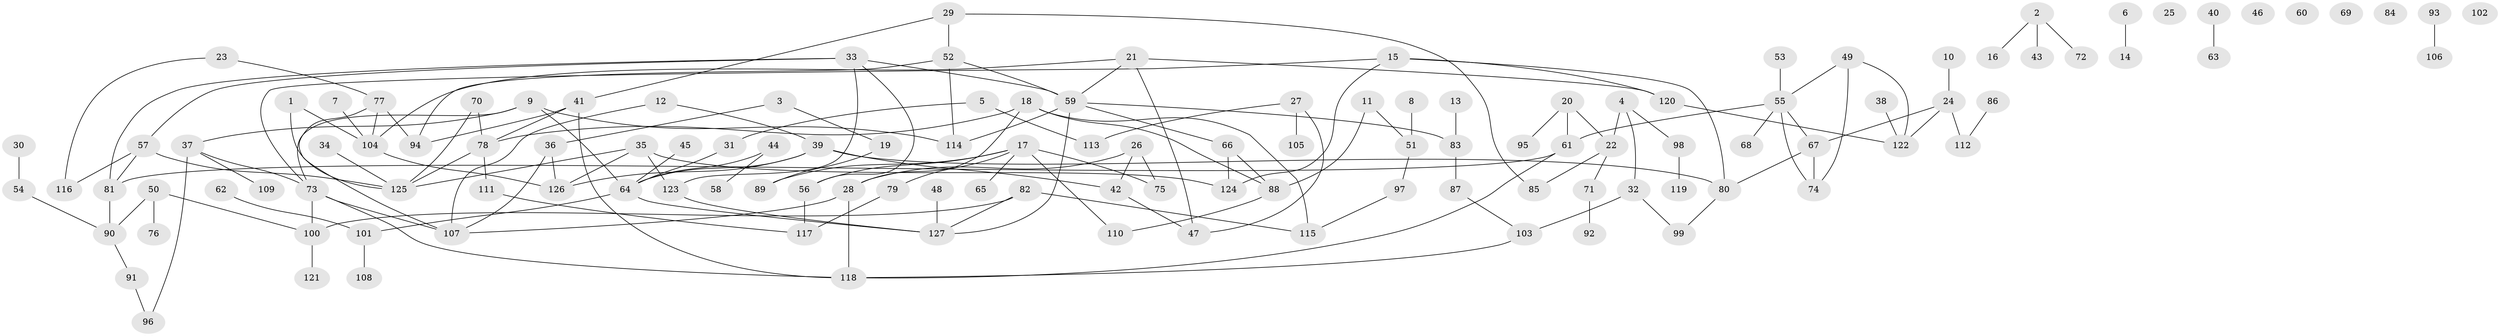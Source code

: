 // Generated by graph-tools (version 1.1) at 2025/25/03/09/25 03:25:23]
// undirected, 127 vertices, 164 edges
graph export_dot {
graph [start="1"]
  node [color=gray90,style=filled];
  1;
  2;
  3;
  4;
  5;
  6;
  7;
  8;
  9;
  10;
  11;
  12;
  13;
  14;
  15;
  16;
  17;
  18;
  19;
  20;
  21;
  22;
  23;
  24;
  25;
  26;
  27;
  28;
  29;
  30;
  31;
  32;
  33;
  34;
  35;
  36;
  37;
  38;
  39;
  40;
  41;
  42;
  43;
  44;
  45;
  46;
  47;
  48;
  49;
  50;
  51;
  52;
  53;
  54;
  55;
  56;
  57;
  58;
  59;
  60;
  61;
  62;
  63;
  64;
  65;
  66;
  67;
  68;
  69;
  70;
  71;
  72;
  73;
  74;
  75;
  76;
  77;
  78;
  79;
  80;
  81;
  82;
  83;
  84;
  85;
  86;
  87;
  88;
  89;
  90;
  91;
  92;
  93;
  94;
  95;
  96;
  97;
  98;
  99;
  100;
  101;
  102;
  103;
  104;
  105;
  106;
  107;
  108;
  109;
  110;
  111;
  112;
  113;
  114;
  115;
  116;
  117;
  118;
  119;
  120;
  121;
  122;
  123;
  124;
  125;
  126;
  127;
  1 -- 104;
  1 -- 125;
  2 -- 16;
  2 -- 43;
  2 -- 72;
  3 -- 19;
  3 -- 36;
  4 -- 22;
  4 -- 32;
  4 -- 98;
  5 -- 31;
  5 -- 113;
  6 -- 14;
  7 -- 104;
  8 -- 51;
  9 -- 37;
  9 -- 64;
  9 -- 73;
  9 -- 114;
  10 -- 24;
  11 -- 51;
  11 -- 88;
  12 -- 39;
  12 -- 107;
  13 -- 83;
  15 -- 73;
  15 -- 80;
  15 -- 120;
  15 -- 124;
  17 -- 56;
  17 -- 65;
  17 -- 75;
  17 -- 79;
  17 -- 89;
  17 -- 110;
  18 -- 28;
  18 -- 78;
  18 -- 88;
  18 -- 115;
  19 -- 89;
  20 -- 22;
  20 -- 61;
  20 -- 95;
  21 -- 47;
  21 -- 59;
  21 -- 104;
  21 -- 120;
  22 -- 71;
  22 -- 85;
  23 -- 77;
  23 -- 116;
  24 -- 67;
  24 -- 112;
  24 -- 122;
  26 -- 28;
  26 -- 42;
  26 -- 75;
  27 -- 47;
  27 -- 105;
  27 -- 113;
  28 -- 107;
  28 -- 118;
  29 -- 41;
  29 -- 52;
  29 -- 85;
  30 -- 54;
  31 -- 64;
  32 -- 99;
  32 -- 103;
  33 -- 56;
  33 -- 57;
  33 -- 59;
  33 -- 81;
  33 -- 123;
  34 -- 125;
  35 -- 123;
  35 -- 124;
  35 -- 125;
  35 -- 126;
  36 -- 107;
  36 -- 126;
  37 -- 73;
  37 -- 96;
  37 -- 109;
  38 -- 122;
  39 -- 42;
  39 -- 64;
  39 -- 80;
  39 -- 126;
  40 -- 63;
  41 -- 78;
  41 -- 94;
  41 -- 118;
  42 -- 47;
  44 -- 58;
  44 -- 64;
  45 -- 64;
  48 -- 127;
  49 -- 55;
  49 -- 74;
  49 -- 122;
  50 -- 76;
  50 -- 90;
  50 -- 100;
  51 -- 97;
  52 -- 59;
  52 -- 94;
  52 -- 114;
  53 -- 55;
  54 -- 90;
  55 -- 61;
  55 -- 67;
  55 -- 68;
  55 -- 74;
  56 -- 117;
  57 -- 81;
  57 -- 116;
  57 -- 125;
  59 -- 66;
  59 -- 83;
  59 -- 114;
  59 -- 127;
  61 -- 81;
  61 -- 118;
  62 -- 101;
  64 -- 101;
  64 -- 127;
  66 -- 88;
  66 -- 124;
  67 -- 74;
  67 -- 80;
  70 -- 78;
  70 -- 125;
  71 -- 92;
  73 -- 100;
  73 -- 107;
  73 -- 118;
  77 -- 94;
  77 -- 104;
  77 -- 107;
  78 -- 111;
  78 -- 125;
  79 -- 117;
  80 -- 99;
  81 -- 90;
  82 -- 100;
  82 -- 115;
  82 -- 127;
  83 -- 87;
  86 -- 112;
  87 -- 103;
  88 -- 110;
  90 -- 91;
  91 -- 96;
  93 -- 106;
  97 -- 115;
  98 -- 119;
  100 -- 121;
  101 -- 108;
  103 -- 118;
  104 -- 126;
  111 -- 117;
  120 -- 122;
  123 -- 127;
}
